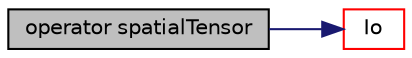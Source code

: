 digraph "operator spatialTensor"
{
  bgcolor="transparent";
  edge [fontname="Helvetica",fontsize="10",labelfontname="Helvetica",labelfontsize="10"];
  node [fontname="Helvetica",fontsize="10",shape=record];
  rankdir="LR";
  Node1 [label="operator spatialTensor",height=0.2,width=0.4,color="black", fillcolor="grey75", style="filled", fontcolor="black"];
  Node1 -> Node2 [color="midnightblue",fontsize="10",style="solid",fontname="Helvetica"];
  Node2 [label="Io",height=0.2,width=0.4,color="red",URL="$a02251.html#a7c6be7cd4e53ccfa1e14e67401d2a4d7",tooltip="Return the inertia tensor of the rigid-body about the origin. "];
}
